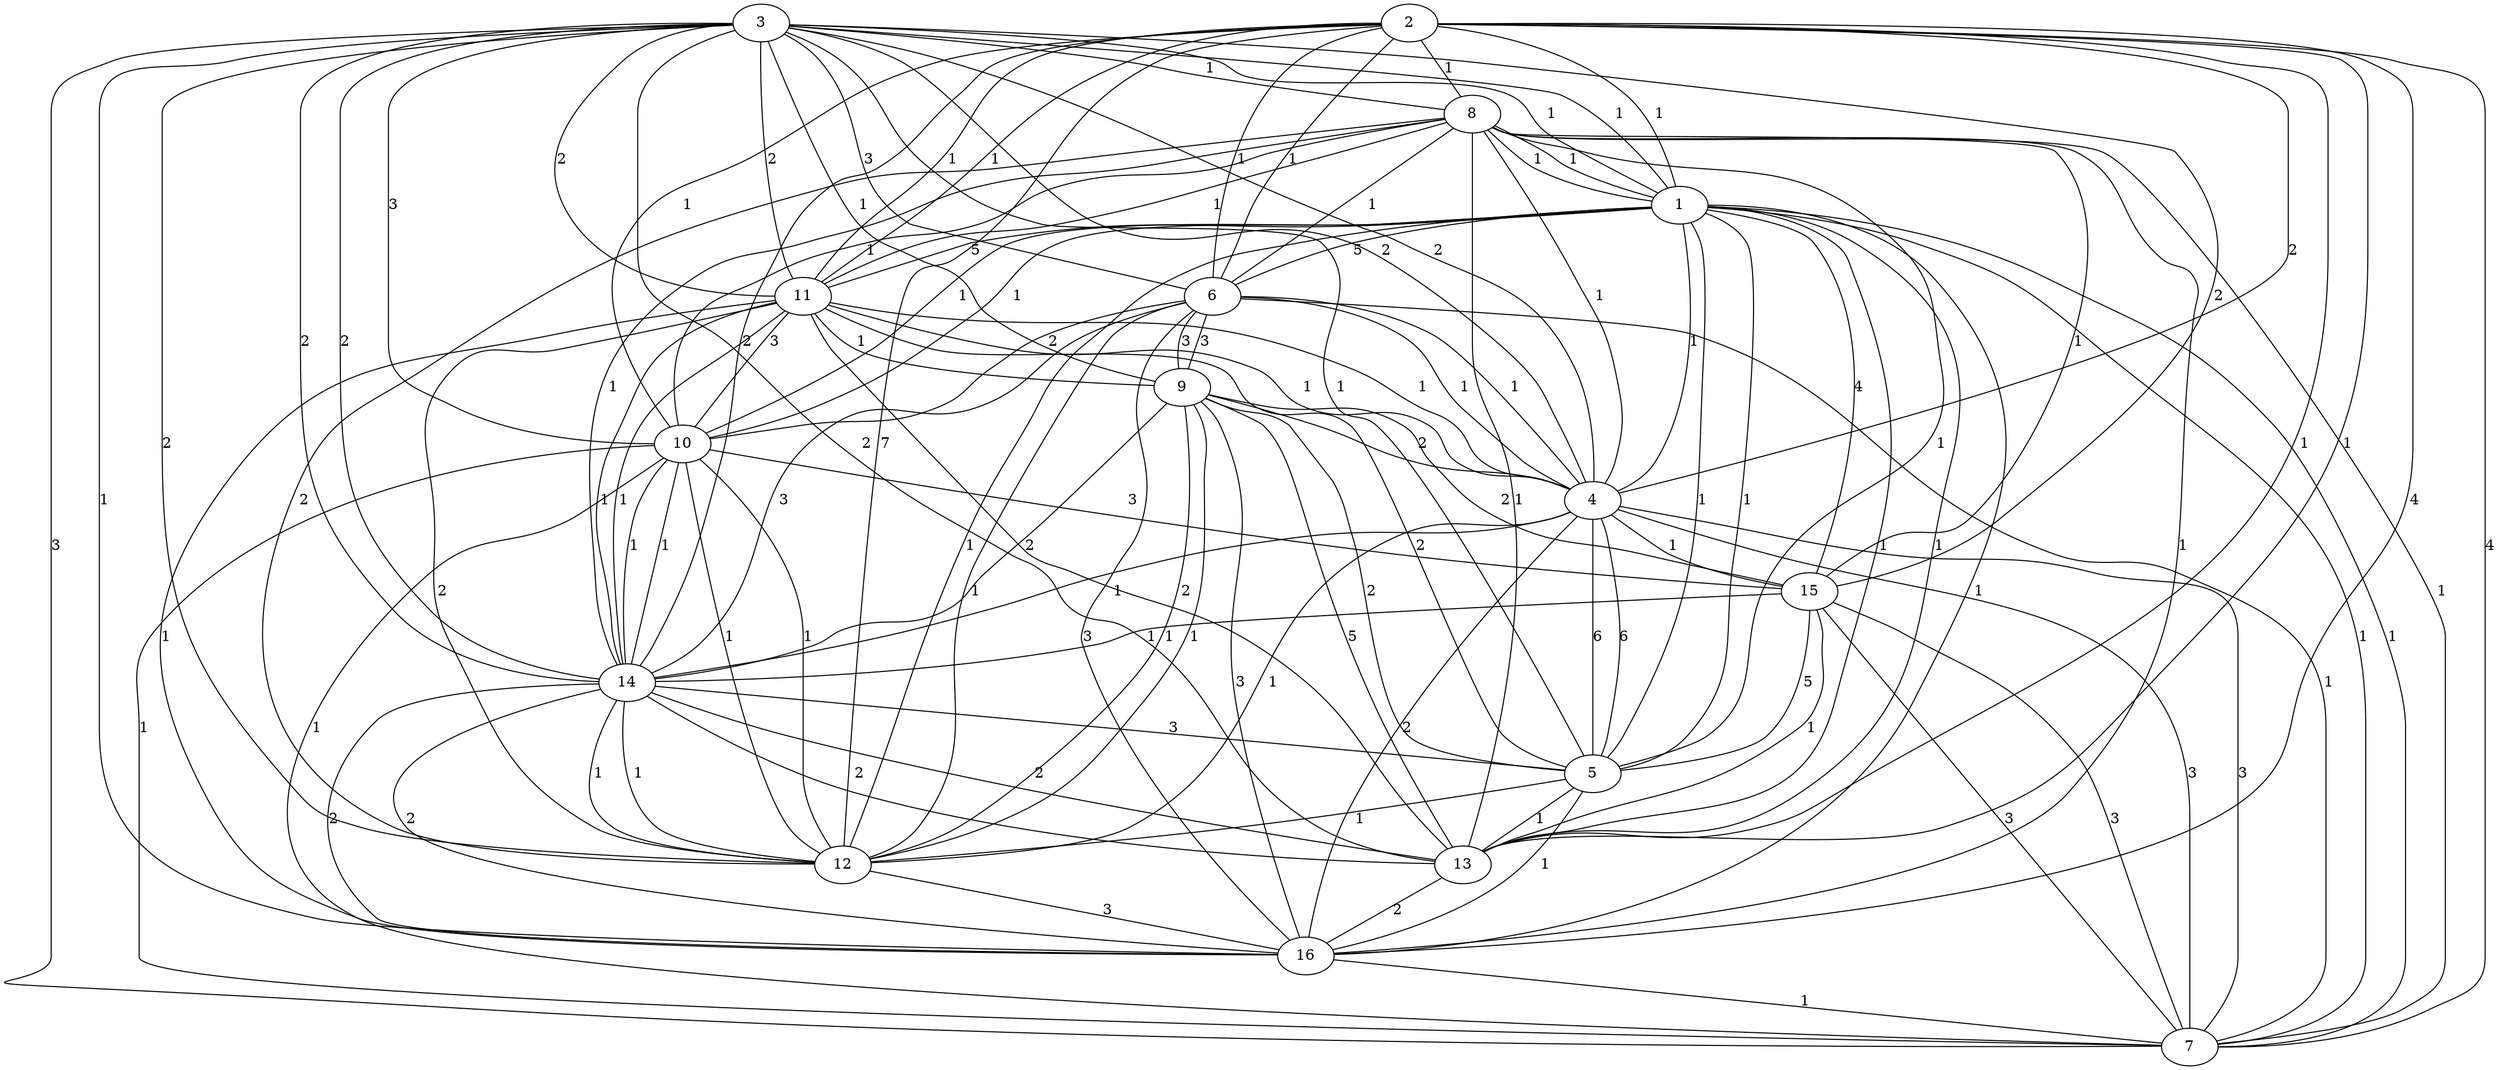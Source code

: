 graph G {
15;
12;
3;
10;
16;
5;
9;
2;
14;
7;
1;
6;
11;
4;
13;
8;
1 -- 5  [label=1];
1 -- 6  [label=5];
1 -- 7  [label=1];
1 -- 10  [label=1];
1 -- 11  [label=5];
1 -- 12  [label=1];
1 -- 13  [label=1];
1 -- 15  [label=4];
1 -- 16  [label=1];
2 -- 4  [label=2];
2 -- 6  [label=1];
2 -- 7  [label=4];
2 -- 8  [label=1];
2 -- 10  [label=1];
2 -- 11  [label=1];
2 -- 12  [label=7];
2 -- 13  [label=1];
2 -- 14  [label=2];
2 -- 16  [label=4];
3 -- 1  [label=1];
3 -- 4  [label=2];
3 -- 6  [label=3];
3 -- 7  [label=3];
3 -- 8  [label=1];
3 -- 9  [label=1];
3 -- 10  [label=3];
3 -- 11  [label=2];
3 -- 12  [label=2];
3 -- 13  [label=2];
3 -- 14  [label=2];
3 -- 15  [label=2];
4 -- 5  [label=6];
4 -- 7  [label=3];
4 -- 12  [label=1];
4 -- 14  [label=1];
4 -- 15  [label=1];
4 -- 16  [label=2];
5 -- 12  [label=1];
5 -- 13  [label=1];
6 -- 4  [label=1];
6 -- 7  [label=1];
6 -- 9  [label=3];
6 -- 10  [label=2];
6 -- 12  [label=1];
6 -- 14  [label=3];
6 -- 16  [label=3];
8 -- 1  [label=1];
8 -- 4  [label=1];
8 -- 5  [label=1];
8 -- 6  [label=1];
8 -- 10  [label=1];
8 -- 12  [label=2];
8 -- 13  [label=1];
8 -- 14  [label=1];
8 -- 15  [label=1];
8 -- 16  [label=1];
9 -- 4  [label=2];
9 -- 12  [label=1];
9 -- 13  [label=5];
9 -- 14  [label=2];
9 -- 15  [label=2];
9 -- 16  [label=3];
10 -- 7  [label=1];
10 -- 12  [label=1];
10 -- 14  [label=1];
10 -- 15  [label=3];
11 -- 4  [label=1];
11 -- 9  [label=1];
11 -- 10  [label=3];
11 -- 12  [label=2];
11 -- 13  [label=2];
11 -- 14  [label=1];
11 -- 16  [label=1];
12 -- 16  [label=3];
13 -- 16  [label=2];
14 -- 5  [label=3];
14 -- 12  [label=1];
14 -- 13  [label=2];
14 -- 16  [label=2];
15 -- 7  [label=3];
15 -- 13  [label=1];
15 -- 14  [label=1];
16 -- 7  [label=1];
3 -- 1  [label=1];
3 -- 4  [label=2];
3 -- 5  [label=1];
3 -- 11  [label=2];
3 -- 14  [label=2];
3 -- 16  [label=1];
2 -- 1  [label=1];
2 -- 6  [label=1];
2 -- 11  [label=1];
2 -- 13  [label=1];
8 -- 1  [label=1];
8 -- 7  [label=1];
8 -- 11  [label=1];
1 -- 4  [label=1];
1 -- 5  [label=1];
1 -- 7  [label=1];
1 -- 10  [label=1];
1 -- 13  [label=1];
6 -- 4  [label=1];
6 -- 9  [label=3];
11 -- 4  [label=1];
11 -- 5  [label=2];
11 -- 14  [label=1];
9 -- 5  [label=2];
9 -- 12  [label=1];
4 -- 5  [label=6];
4 -- 7  [label=3];
10 -- 7  [label=1];
10 -- 12  [label=1];
10 -- 14  [label=1];
15 -- 5  [label=5];
15 -- 7  [label=3];
14 -- 12  [label=1];
14 -- 13  [label=2];
14 -- 16  [label=2];
5 -- 16  [label=1];
}
